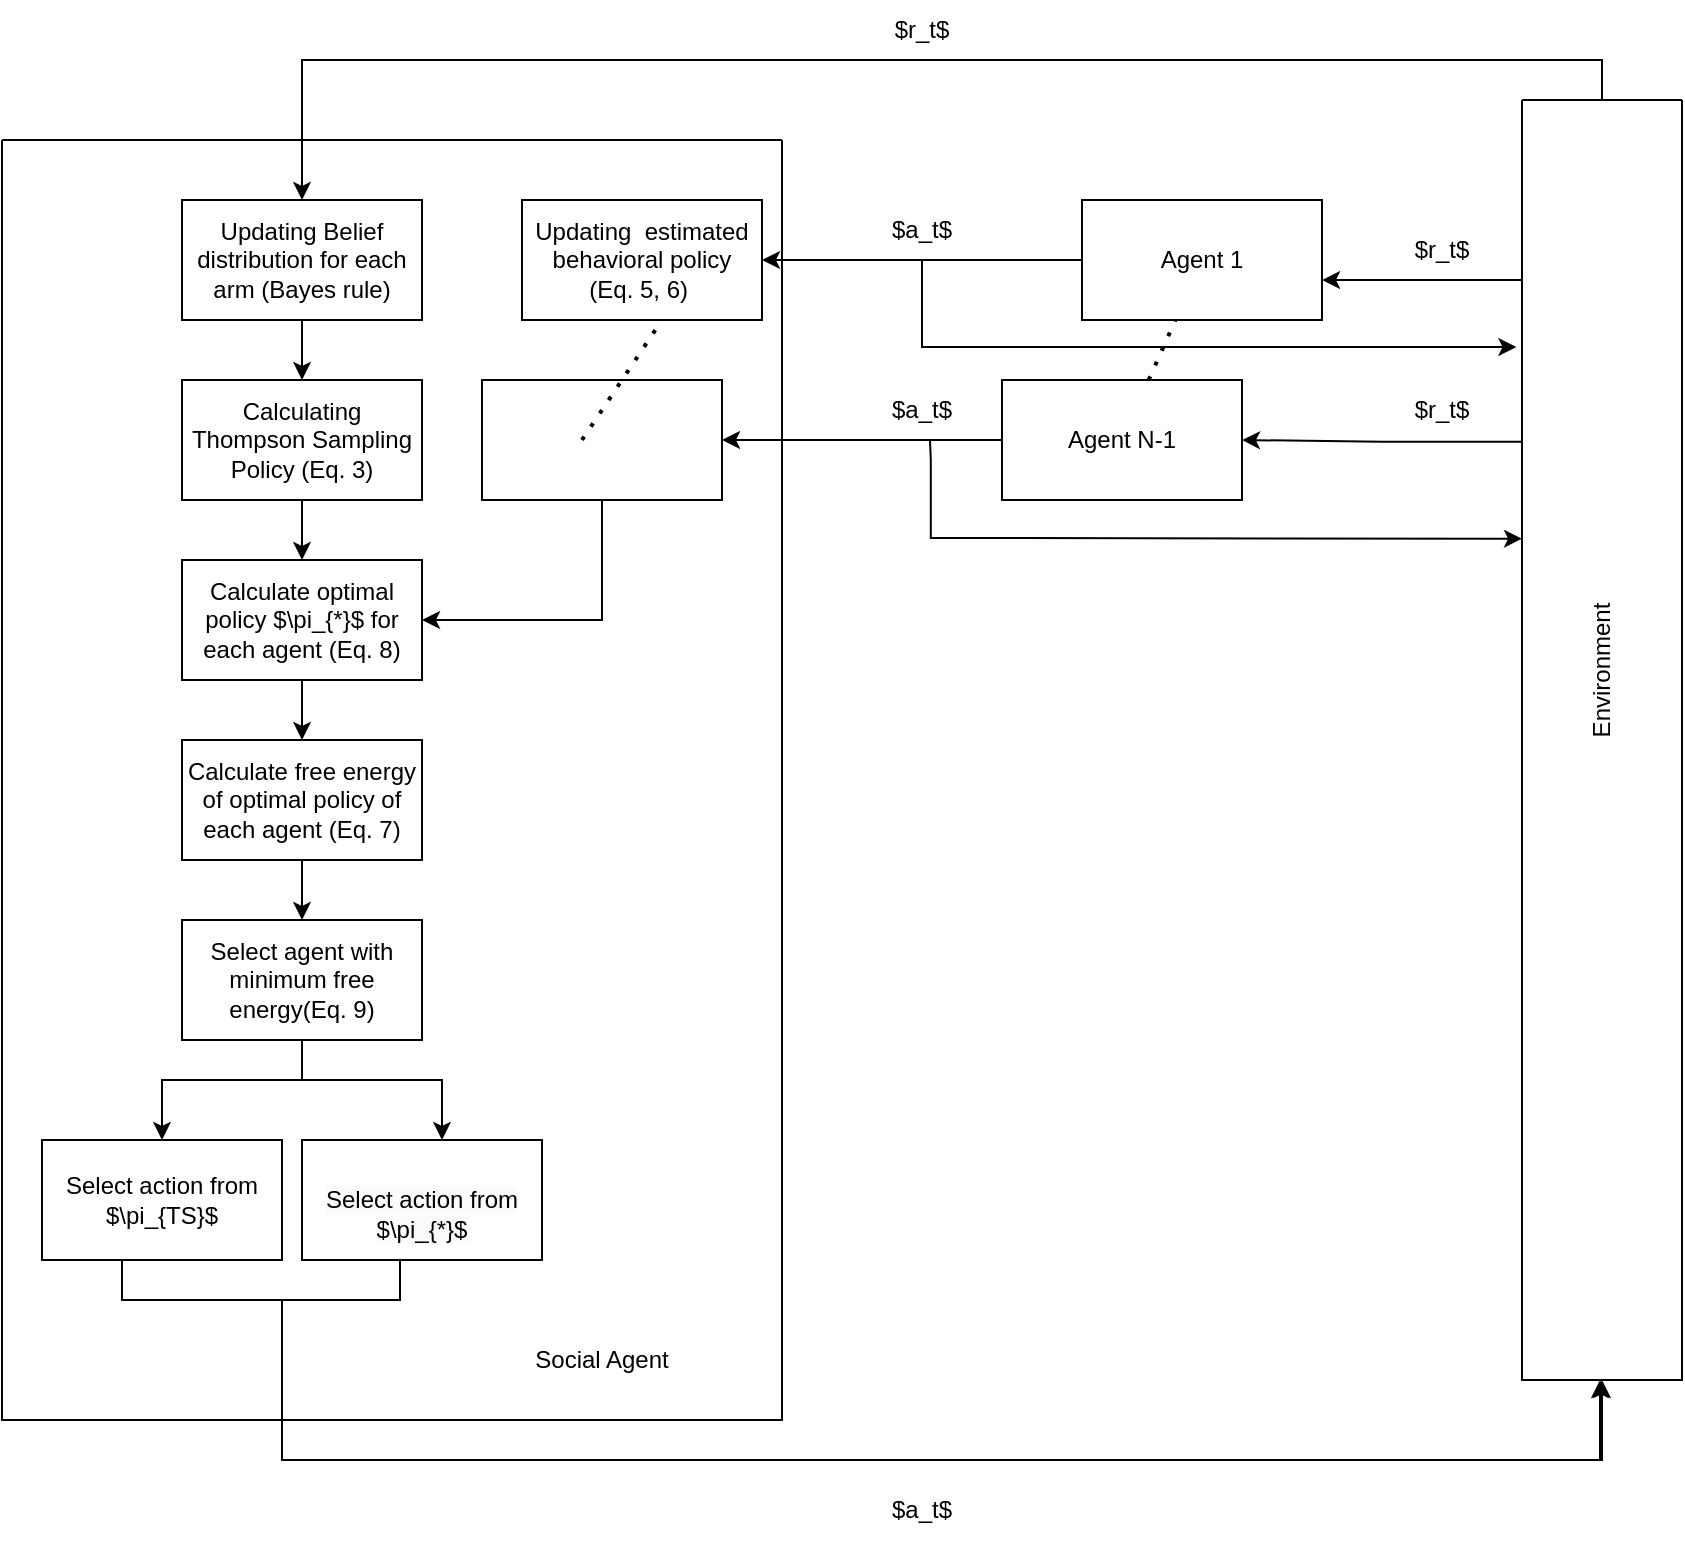 <mxfile version="21.6.1" type="github">
  <diagram name="Page-1" id="jLKKZluM8srTzTSJDMef">
    <mxGraphModel dx="1290" dy="1681" grid="1" gridSize="10" guides="1" tooltips="1" connect="1" arrows="1" fold="1" page="1" pageScale="1" pageWidth="850" pageHeight="1100" math="1" shadow="0">
      <root>
        <mxCell id="0" />
        <mxCell id="1" parent="0" />
        <mxCell id="Uau8ywvGDSGfsXAt1Brf-23" value="" style="swimlane;startSize=0;" vertex="1" parent="1">
          <mxGeometry y="40" width="390" height="640" as="geometry" />
        </mxCell>
        <mxCell id="Uau8ywvGDSGfsXAt1Brf-1" value="Updating Belief distribution for each arm (Bayes rule)" style="rounded=0;whiteSpace=wrap;html=1;" vertex="1" parent="Uau8ywvGDSGfsXAt1Brf-23">
          <mxGeometry x="90" y="30" width="120" height="60" as="geometry" />
        </mxCell>
        <mxCell id="Uau8ywvGDSGfsXAt1Brf-3" value="Calculating Thompson Sampling Policy (Eq. 3)" style="rounded=0;whiteSpace=wrap;html=1;" vertex="1" parent="Uau8ywvGDSGfsXAt1Brf-23">
          <mxGeometry x="90" y="120" width="120" height="60" as="geometry" />
        </mxCell>
        <mxCell id="Uau8ywvGDSGfsXAt1Brf-2" style="edgeStyle=orthogonalEdgeStyle;rounded=0;orthogonalLoop=1;jettySize=auto;html=1;exitX=0.5;exitY=1;exitDx=0;exitDy=0;entryX=0.5;entryY=0;entryDx=0;entryDy=0;" edge="1" parent="Uau8ywvGDSGfsXAt1Brf-23" source="Uau8ywvGDSGfsXAt1Brf-1">
          <mxGeometry relative="1" as="geometry">
            <mxPoint x="150" y="120" as="targetPoint" />
          </mxGeometry>
        </mxCell>
        <mxCell id="Uau8ywvGDSGfsXAt1Brf-5" value="Calculate optimal policy $\pi_{*}$ for each agent (Eq. 8)" style="rounded=0;whiteSpace=wrap;html=1;" vertex="1" parent="Uau8ywvGDSGfsXAt1Brf-23">
          <mxGeometry x="90" y="210" width="120" height="60" as="geometry" />
        </mxCell>
        <mxCell id="Uau8ywvGDSGfsXAt1Brf-4" style="edgeStyle=orthogonalEdgeStyle;rounded=0;orthogonalLoop=1;jettySize=auto;html=1;entryX=0.5;entryY=0;entryDx=0;entryDy=0;" edge="1" parent="Uau8ywvGDSGfsXAt1Brf-23" target="Uau8ywvGDSGfsXAt1Brf-5">
          <mxGeometry relative="1" as="geometry">
            <mxPoint x="149" y="210" as="targetPoint" />
            <mxPoint x="150" y="180" as="sourcePoint" />
          </mxGeometry>
        </mxCell>
        <mxCell id="Uau8ywvGDSGfsXAt1Brf-7" value="Calculate free energy of optimal policy of each agent (Eq. 7)" style="rounded=0;whiteSpace=wrap;html=1;" vertex="1" parent="Uau8ywvGDSGfsXAt1Brf-23">
          <mxGeometry x="90" y="300" width="120" height="60" as="geometry" />
        </mxCell>
        <mxCell id="Uau8ywvGDSGfsXAt1Brf-6" style="edgeStyle=orthogonalEdgeStyle;rounded=0;orthogonalLoop=1;jettySize=auto;html=1;exitX=0.5;exitY=1;exitDx=0;exitDy=0;entryX=0.5;entryY=0;entryDx=0;entryDy=0;" edge="1" parent="Uau8ywvGDSGfsXAt1Brf-23" source="Uau8ywvGDSGfsXAt1Brf-5" target="Uau8ywvGDSGfsXAt1Brf-7">
          <mxGeometry relative="1" as="geometry">
            <mxPoint x="150" y="310" as="targetPoint" />
          </mxGeometry>
        </mxCell>
        <mxCell id="Uau8ywvGDSGfsXAt1Brf-11" style="edgeStyle=orthogonalEdgeStyle;rounded=0;orthogonalLoop=1;jettySize=auto;html=1;" edge="1" parent="Uau8ywvGDSGfsXAt1Brf-23">
          <mxGeometry relative="1" as="geometry">
            <mxPoint x="80" y="500" as="targetPoint" />
            <mxPoint x="140" y="450" as="sourcePoint" />
            <Array as="points">
              <mxPoint x="150" y="450" />
              <mxPoint x="150" y="470" />
              <mxPoint x="80" y="470" />
            </Array>
          </mxGeometry>
        </mxCell>
        <mxCell id="Uau8ywvGDSGfsXAt1Brf-12" style="edgeStyle=orthogonalEdgeStyle;rounded=0;orthogonalLoop=1;jettySize=auto;html=1;exitX=0.5;exitY=1;exitDx=0;exitDy=0;" edge="1" parent="Uau8ywvGDSGfsXAt1Brf-23">
          <mxGeometry relative="1" as="geometry">
            <mxPoint x="220" y="500" as="targetPoint" />
            <mxPoint x="160" y="450" as="sourcePoint" />
            <Array as="points">
              <mxPoint x="150" y="450" />
              <mxPoint x="150" y="470" />
              <mxPoint x="220" y="470" />
            </Array>
          </mxGeometry>
        </mxCell>
        <mxCell id="Uau8ywvGDSGfsXAt1Brf-9" value="Select agent with minimum free energy(Eq. 9)" style="rounded=0;whiteSpace=wrap;html=1;" vertex="1" parent="Uau8ywvGDSGfsXAt1Brf-23">
          <mxGeometry x="90" y="390" width="120" height="60" as="geometry" />
        </mxCell>
        <mxCell id="Uau8ywvGDSGfsXAt1Brf-10" style="edgeStyle=orthogonalEdgeStyle;rounded=0;orthogonalLoop=1;jettySize=auto;html=1;exitX=0.5;exitY=1;exitDx=0;exitDy=0;entryX=0.5;entryY=0;entryDx=0;entryDy=0;" edge="1" parent="Uau8ywvGDSGfsXAt1Brf-23" source="Uau8ywvGDSGfsXAt1Brf-7" target="Uau8ywvGDSGfsXAt1Brf-9">
          <mxGeometry relative="1" as="geometry" />
        </mxCell>
        <mxCell id="Uau8ywvGDSGfsXAt1Brf-13" value="Select action from $\pi_{TS}$" style="rounded=0;whiteSpace=wrap;html=1;" vertex="1" parent="Uau8ywvGDSGfsXAt1Brf-23">
          <mxGeometry x="20" y="500" width="120" height="60" as="geometry" />
        </mxCell>
        <mxCell id="Uau8ywvGDSGfsXAt1Brf-14" value="&lt;br&gt;&lt;span style=&quot;color: rgb(0, 0, 0); font-family: Helvetica; font-size: 12px; font-style: normal; font-variant-ligatures: normal; font-variant-caps: normal; font-weight: 400; letter-spacing: normal; orphans: 2; text-align: center; text-indent: 0px; text-transform: none; widows: 2; word-spacing: 0px; -webkit-text-stroke-width: 0px; background-color: rgb(251, 251, 251); text-decoration-thickness: initial; text-decoration-style: initial; text-decoration-color: initial; float: none; display: inline !important;&quot;&gt;Select action from $\pi_{*}$&lt;/span&gt;" style="rounded=0;whiteSpace=wrap;html=1;" vertex="1" parent="Uau8ywvGDSGfsXAt1Brf-23">
          <mxGeometry x="150" y="500" width="120" height="60" as="geometry" />
        </mxCell>
        <mxCell id="Uau8ywvGDSGfsXAt1Brf-17" style="edgeStyle=orthogonalEdgeStyle;rounded=0;orthogonalLoop=1;jettySize=auto;html=1;entryX=1;entryY=0.5;entryDx=0;entryDy=0;exitX=0.5;exitY=1;exitDx=0;exitDy=0;" edge="1" parent="Uau8ywvGDSGfsXAt1Brf-23" target="Uau8ywvGDSGfsXAt1Brf-5">
          <mxGeometry relative="1" as="geometry">
            <mxPoint x="300" y="180" as="sourcePoint" />
            <Array as="points">
              <mxPoint x="300" y="240" />
            </Array>
          </mxGeometry>
        </mxCell>
        <mxCell id="Uau8ywvGDSGfsXAt1Brf-18" value="" style="rounded=0;whiteSpace=wrap;html=1;" vertex="1" parent="Uau8ywvGDSGfsXAt1Brf-23">
          <mxGeometry x="240" y="120" width="120" height="60" as="geometry" />
        </mxCell>
        <mxCell id="Uau8ywvGDSGfsXAt1Brf-19" value="" style="endArrow=none;dashed=1;html=1;dashPattern=1 3;strokeWidth=2;rounded=0;" edge="1" parent="Uau8ywvGDSGfsXAt1Brf-23">
          <mxGeometry width="50" height="50" relative="1" as="geometry">
            <mxPoint x="290" y="150" as="sourcePoint" />
            <mxPoint x="330" y="90" as="targetPoint" />
          </mxGeometry>
        </mxCell>
        <mxCell id="Uau8ywvGDSGfsXAt1Brf-20" value="Updating&amp;nbsp; estimated behavioral policy&lt;br&gt;(Eq. 5, 6)&amp;nbsp;" style="rounded=0;whiteSpace=wrap;html=1;" vertex="1" parent="Uau8ywvGDSGfsXAt1Brf-23">
          <mxGeometry x="260" y="30" width="120" height="60" as="geometry" />
        </mxCell>
        <mxCell id="Uau8ywvGDSGfsXAt1Brf-34" value="Social Agent" style="text;strokeColor=none;align=center;fillColor=none;html=1;verticalAlign=middle;whiteSpace=wrap;rounded=0;" vertex="1" parent="Uau8ywvGDSGfsXAt1Brf-23">
          <mxGeometry x="230" y="590" width="140" height="40" as="geometry" />
        </mxCell>
        <mxCell id="Uau8ywvGDSGfsXAt1Brf-46" style="edgeStyle=orthogonalEdgeStyle;rounded=0;orthogonalLoop=1;jettySize=auto;html=1;exitX=0;exitY=0.5;exitDx=0;exitDy=0;entryX=1;entryY=0.5;entryDx=0;entryDy=0;" edge="1" parent="1" source="Uau8ywvGDSGfsXAt1Brf-36" target="Uau8ywvGDSGfsXAt1Brf-18">
          <mxGeometry relative="1" as="geometry" />
        </mxCell>
        <mxCell id="Uau8ywvGDSGfsXAt1Brf-36" value="Agent N-1" style="rounded=0;whiteSpace=wrap;html=1;" vertex="1" parent="1">
          <mxGeometry x="500" y="160" width="120" height="60" as="geometry" />
        </mxCell>
        <mxCell id="Uau8ywvGDSGfsXAt1Brf-37" value="" style="endArrow=none;dashed=1;html=1;dashPattern=1 3;strokeWidth=2;rounded=0;" edge="1" parent="1" source="Uau8ywvGDSGfsXAt1Brf-36" target="Uau8ywvGDSGfsXAt1Brf-38">
          <mxGeometry width="50" height="50" relative="1" as="geometry">
            <mxPoint x="650" y="190" as="sourcePoint" />
            <mxPoint x="570" y="130" as="targetPoint" />
          </mxGeometry>
        </mxCell>
        <mxCell id="Uau8ywvGDSGfsXAt1Brf-45" style="edgeStyle=orthogonalEdgeStyle;rounded=0;orthogonalLoop=1;jettySize=auto;html=1;entryX=1;entryY=0.5;entryDx=0;entryDy=0;" edge="1" parent="1">
          <mxGeometry relative="1" as="geometry">
            <mxPoint x="540" y="100" as="sourcePoint" />
            <mxPoint x="380" y="100" as="targetPoint" />
          </mxGeometry>
        </mxCell>
        <mxCell id="Uau8ywvGDSGfsXAt1Brf-110" style="edgeStyle=orthogonalEdgeStyle;rounded=0;orthogonalLoop=1;jettySize=auto;html=1;entryX=-0.035;entryY=0.193;entryDx=0;entryDy=0;entryPerimeter=0;" edge="1" parent="1" source="Uau8ywvGDSGfsXAt1Brf-38" target="Uau8ywvGDSGfsXAt1Brf-39">
          <mxGeometry relative="1" as="geometry">
            <mxPoint x="460" y="150" as="targetPoint" />
            <Array as="points">
              <mxPoint x="460" y="100" />
              <mxPoint x="460" y="144" />
            </Array>
          </mxGeometry>
        </mxCell>
        <mxCell id="Uau8ywvGDSGfsXAt1Brf-38" value="Agent 1" style="rounded=0;whiteSpace=wrap;html=1;" vertex="1" parent="1">
          <mxGeometry x="540" y="70" width="120" height="60" as="geometry" />
        </mxCell>
        <mxCell id="Uau8ywvGDSGfsXAt1Brf-44" style="edgeStyle=orthogonalEdgeStyle;rounded=0;orthogonalLoop=1;jettySize=auto;html=1;exitX=0.5;exitY=0;exitDx=0;exitDy=0;entryX=0.5;entryY=0;entryDx=0;entryDy=0;" edge="1" parent="1" source="Uau8ywvGDSGfsXAt1Brf-39" target="Uau8ywvGDSGfsXAt1Brf-1">
          <mxGeometry relative="1" as="geometry" />
        </mxCell>
        <mxCell id="Uau8ywvGDSGfsXAt1Brf-57" style="edgeStyle=orthogonalEdgeStyle;rounded=0;orthogonalLoop=1;jettySize=auto;html=1;entryX=1;entryY=0.5;entryDx=0;entryDy=0;exitX=0.005;exitY=0.267;exitDx=0;exitDy=0;exitPerimeter=0;" edge="1" parent="1" source="Uau8ywvGDSGfsXAt1Brf-39" target="Uau8ywvGDSGfsXAt1Brf-36">
          <mxGeometry relative="1" as="geometry">
            <mxPoint x="690" y="190" as="sourcePoint" />
          </mxGeometry>
        </mxCell>
        <mxCell id="Uau8ywvGDSGfsXAt1Brf-39" value="" style="swimlane;startSize=0;" vertex="1" parent="1">
          <mxGeometry x="760" y="20" width="80" height="640" as="geometry" />
        </mxCell>
        <mxCell id="Uau8ywvGDSGfsXAt1Brf-50" value="Environment" style="text;strokeColor=none;align=center;fillColor=none;html=1;verticalAlign=middle;whiteSpace=wrap;rounded=0;rotation=270;" vertex="1" parent="Uau8ywvGDSGfsXAt1Brf-39">
          <mxGeometry x="10" y="270" width="60" height="30" as="geometry" />
        </mxCell>
        <mxCell id="Uau8ywvGDSGfsXAt1Brf-25" style="edgeStyle=orthogonalEdgeStyle;rounded=0;orthogonalLoop=1;jettySize=auto;html=1;exitX=0.5;exitY=1;exitDx=0;exitDy=0;entryX=0.5;entryY=1;entryDx=0;entryDy=0;" edge="1" parent="1">
          <mxGeometry relative="1" as="geometry">
            <mxPoint x="799" y="660" as="targetPoint" />
            <mxPoint x="159" y="600" as="sourcePoint" />
            <Array as="points">
              <mxPoint x="199" y="620" />
              <mxPoint x="140" y="620" />
              <mxPoint x="140" y="700" />
              <mxPoint x="799" y="700" />
            </Array>
          </mxGeometry>
        </mxCell>
        <mxCell id="Uau8ywvGDSGfsXAt1Brf-28" style="edgeStyle=orthogonalEdgeStyle;rounded=0;orthogonalLoop=1;jettySize=auto;html=1;entryX=0.5;entryY=1;entryDx=0;entryDy=0;" edge="1" parent="1">
          <mxGeometry relative="1" as="geometry">
            <mxPoint x="800" y="660" as="targetPoint" />
            <mxPoint x="60" y="600" as="sourcePoint" />
            <Array as="points">
              <mxPoint x="60" y="620" />
              <mxPoint x="140" y="620" />
              <mxPoint x="140" y="700" />
              <mxPoint x="800" y="700" />
            </Array>
          </mxGeometry>
        </mxCell>
        <mxCell id="Uau8ywvGDSGfsXAt1Brf-49" value="" style="endArrow=classic;html=1;rounded=0;exitX=0;exitY=0.5;exitDx=0;exitDy=0;entryX=-0.055;entryY=0.374;entryDx=0;entryDy=0;entryPerimeter=0;" edge="1" parent="1" source="Uau8ywvGDSGfsXAt1Brf-36">
          <mxGeometry width="50" height="50" relative="1" as="geometry">
            <mxPoint x="504.4" y="170" as="sourcePoint" />
            <mxPoint x="760.0" y="239.36" as="targetPoint" />
            <Array as="points">
              <mxPoint x="480" y="190" />
              <mxPoint x="464" y="190" />
              <mxPoint x="464.4" y="200" />
              <mxPoint x="464.4" y="239" />
            </Array>
          </mxGeometry>
        </mxCell>
        <mxCell id="Uau8ywvGDSGfsXAt1Brf-51" value="$a_t$" style="text;strokeColor=none;align=center;fillColor=none;html=1;verticalAlign=middle;whiteSpace=wrap;rounded=0;" vertex="1" parent="1">
          <mxGeometry x="430" y="710" width="60" height="30" as="geometry" />
        </mxCell>
        <mxCell id="Uau8ywvGDSGfsXAt1Brf-52" value="$a_t$" style="text;strokeColor=none;align=center;fillColor=none;html=1;verticalAlign=middle;whiteSpace=wrap;rounded=0;" vertex="1" parent="1">
          <mxGeometry x="430" y="160" width="60" height="30" as="geometry" />
        </mxCell>
        <mxCell id="Uau8ywvGDSGfsXAt1Brf-53" value="$a_t$" style="text;strokeColor=none;align=center;fillColor=none;html=1;verticalAlign=middle;whiteSpace=wrap;rounded=0;" vertex="1" parent="1">
          <mxGeometry x="430" y="70" width="60" height="30" as="geometry" />
        </mxCell>
        <mxCell id="Uau8ywvGDSGfsXAt1Brf-56" value="$r_t$" style="text;strokeColor=none;align=center;fillColor=none;html=1;verticalAlign=middle;whiteSpace=wrap;rounded=0;" vertex="1" parent="1">
          <mxGeometry x="430" y="-30" width="60" height="30" as="geometry" />
        </mxCell>
        <mxCell id="Uau8ywvGDSGfsXAt1Brf-65" value="" style="endArrow=classic;html=1;rounded=0;entryX=1;entryY=0.667;entryDx=0;entryDy=0;entryPerimeter=0;" edge="1" parent="1" target="Uau8ywvGDSGfsXAt1Brf-38">
          <mxGeometry width="50" height="50" relative="1" as="geometry">
            <mxPoint x="760" y="110" as="sourcePoint" />
            <mxPoint x="690" y="130" as="targetPoint" />
            <Array as="points">
              <mxPoint x="670" y="110" />
            </Array>
          </mxGeometry>
        </mxCell>
        <mxCell id="Uau8ywvGDSGfsXAt1Brf-107" value="$r_t$" style="text;strokeColor=none;align=center;fillColor=none;html=1;verticalAlign=middle;whiteSpace=wrap;rounded=0;" vertex="1" parent="1">
          <mxGeometry x="690" y="80" width="60" height="30" as="geometry" />
        </mxCell>
        <mxCell id="Uau8ywvGDSGfsXAt1Brf-108" value="$r_t$" style="text;strokeColor=none;align=center;fillColor=none;html=1;verticalAlign=middle;whiteSpace=wrap;rounded=0;" vertex="1" parent="1">
          <mxGeometry x="690" y="160" width="60" height="30" as="geometry" />
        </mxCell>
      </root>
    </mxGraphModel>
  </diagram>
</mxfile>
